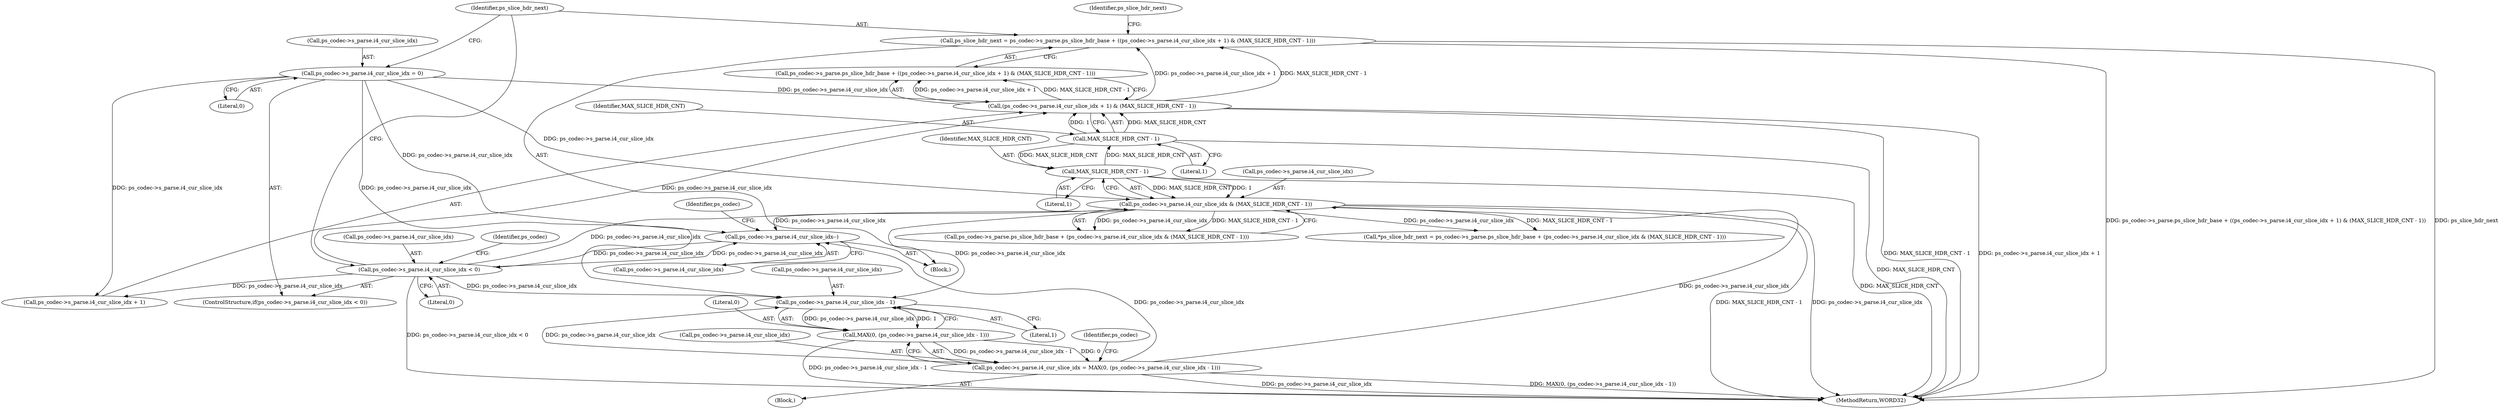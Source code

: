 digraph "0_Android_87fb7909c49e6a4510ba86ace1ffc83459c7e1b9@pointer" {
"1001044" [label="(Call,ps_slice_hdr_next = ps_codec->s_parse.ps_slice_hdr_base + ((ps_codec->s_parse.i4_cur_slice_idx + 1) & (MAX_SLICE_HDR_CNT - 1)))"];
"1001052" [label="(Call,(ps_codec->s_parse.i4_cur_slice_idx + 1) & (MAX_SLICE_HDR_CNT - 1))"];
"1001037" [label="(Call,ps_codec->s_parse.i4_cur_slice_idx = 0)"];
"1001030" [label="(Call,ps_codec->s_parse.i4_cur_slice_idx < 0)"];
"1001023" [label="(Call,ps_codec->s_parse.i4_cur_slice_idx--)"];
"1001090" [label="(Call,ps_codec->s_parse.i4_cur_slice_idx = MAX(0, (ps_codec->s_parse.i4_cur_slice_idx - 1)))"];
"1001096" [label="(Call,MAX(0, (ps_codec->s_parse.i4_cur_slice_idx - 1)))"];
"1001098" [label="(Call,ps_codec->s_parse.i4_cur_slice_idx - 1)"];
"1000818" [label="(Call,ps_codec->s_parse.i4_cur_slice_idx & (MAX_SLICE_HDR_CNT - 1))"];
"1000824" [label="(Call,MAX_SLICE_HDR_CNT - 1)"];
"1001060" [label="(Call,MAX_SLICE_HDR_CNT - 1)"];
"1001065" [label="(Identifier,ps_slice_hdr_next)"];
"1001037" [label="(Call,ps_codec->s_parse.i4_cur_slice_idx = 0)"];
"1001043" [label="(Literal,0)"];
"1000826" [label="(Literal,1)"];
"1001033" [label="(Identifier,ps_codec)"];
"1001044" [label="(Call,ps_slice_hdr_next = ps_codec->s_parse.ps_slice_hdr_base + ((ps_codec->s_parse.i4_cur_slice_idx + 1) & (MAX_SLICE_HDR_CNT - 1)))"];
"1001107" [label="(Identifier,ps_codec)"];
"1001052" [label="(Call,(ps_codec->s_parse.i4_cur_slice_idx + 1) & (MAX_SLICE_HDR_CNT - 1))"];
"1001038" [label="(Call,ps_codec->s_parse.i4_cur_slice_idx)"];
"1001060" [label="(Call,MAX_SLICE_HDR_CNT - 1)"];
"1001061" [label="(Identifier,MAX_SLICE_HDR_CNT)"];
"1000824" [label="(Call,MAX_SLICE_HDR_CNT - 1)"];
"1000810" [label="(Call,*ps_slice_hdr_next = ps_codec->s_parse.ps_slice_hdr_base + (ps_codec->s_parse.i4_cur_slice_idx & (MAX_SLICE_HDR_CNT - 1)))"];
"1001031" [label="(Call,ps_codec->s_parse.i4_cur_slice_idx)"];
"1001918" [label="(MethodReturn,WORD32)"];
"1001030" [label="(Call,ps_codec->s_parse.i4_cur_slice_idx < 0)"];
"1000818" [label="(Call,ps_codec->s_parse.i4_cur_slice_idx & (MAX_SLICE_HDR_CNT - 1))"];
"1001090" [label="(Call,ps_codec->s_parse.i4_cur_slice_idx = MAX(0, (ps_codec->s_parse.i4_cur_slice_idx - 1)))"];
"1000819" [label="(Call,ps_codec->s_parse.i4_cur_slice_idx)"];
"1001096" [label="(Call,MAX(0, (ps_codec->s_parse.i4_cur_slice_idx - 1)))"];
"1001053" [label="(Call,ps_codec->s_parse.i4_cur_slice_idx + 1)"];
"1001040" [label="(Identifier,ps_codec)"];
"1001104" [label="(Literal,1)"];
"1001062" [label="(Literal,1)"];
"1001029" [label="(ControlStructure,if(ps_codec->s_parse.i4_cur_slice_idx < 0))"];
"1001099" [label="(Call,ps_codec->s_parse.i4_cur_slice_idx)"];
"1001036" [label="(Literal,0)"];
"1001023" [label="(Call,ps_codec->s_parse.i4_cur_slice_idx--)"];
"1000812" [label="(Call,ps_codec->s_parse.ps_slice_hdr_base + (ps_codec->s_parse.i4_cur_slice_idx & (MAX_SLICE_HDR_CNT - 1)))"];
"1001024" [label="(Call,ps_codec->s_parse.i4_cur_slice_idx)"];
"1001045" [label="(Identifier,ps_slice_hdr_next)"];
"1001046" [label="(Call,ps_codec->s_parse.ps_slice_hdr_base + ((ps_codec->s_parse.i4_cur_slice_idx + 1) & (MAX_SLICE_HDR_CNT - 1)))"];
"1001097" [label="(Literal,0)"];
"1001089" [label="(Block,)"];
"1001098" [label="(Call,ps_codec->s_parse.i4_cur_slice_idx - 1)"];
"1000825" [label="(Identifier,MAX_SLICE_HDR_CNT)"];
"1001021" [label="(Block,)"];
"1001091" [label="(Call,ps_codec->s_parse.i4_cur_slice_idx)"];
"1001044" -> "1001021"  [label="AST: "];
"1001044" -> "1001046"  [label="CFG: "];
"1001045" -> "1001044"  [label="AST: "];
"1001046" -> "1001044"  [label="AST: "];
"1001065" -> "1001044"  [label="CFG: "];
"1001044" -> "1001918"  [label="DDG: ps_slice_hdr_next"];
"1001044" -> "1001918"  [label="DDG: ps_codec->s_parse.ps_slice_hdr_base + ((ps_codec->s_parse.i4_cur_slice_idx + 1) & (MAX_SLICE_HDR_CNT - 1))"];
"1001052" -> "1001044"  [label="DDG: ps_codec->s_parse.i4_cur_slice_idx + 1"];
"1001052" -> "1001044"  [label="DDG: MAX_SLICE_HDR_CNT - 1"];
"1001052" -> "1001046"  [label="AST: "];
"1001052" -> "1001060"  [label="CFG: "];
"1001053" -> "1001052"  [label="AST: "];
"1001060" -> "1001052"  [label="AST: "];
"1001046" -> "1001052"  [label="CFG: "];
"1001052" -> "1001918"  [label="DDG: MAX_SLICE_HDR_CNT - 1"];
"1001052" -> "1001918"  [label="DDG: ps_codec->s_parse.i4_cur_slice_idx + 1"];
"1001052" -> "1001046"  [label="DDG: ps_codec->s_parse.i4_cur_slice_idx + 1"];
"1001052" -> "1001046"  [label="DDG: MAX_SLICE_HDR_CNT - 1"];
"1001037" -> "1001052"  [label="DDG: ps_codec->s_parse.i4_cur_slice_idx"];
"1001030" -> "1001052"  [label="DDG: ps_codec->s_parse.i4_cur_slice_idx"];
"1001060" -> "1001052"  [label="DDG: MAX_SLICE_HDR_CNT"];
"1001060" -> "1001052"  [label="DDG: 1"];
"1001037" -> "1001029"  [label="AST: "];
"1001037" -> "1001043"  [label="CFG: "];
"1001038" -> "1001037"  [label="AST: "];
"1001043" -> "1001037"  [label="AST: "];
"1001045" -> "1001037"  [label="CFG: "];
"1001037" -> "1000818"  [label="DDG: ps_codec->s_parse.i4_cur_slice_idx"];
"1001037" -> "1001023"  [label="DDG: ps_codec->s_parse.i4_cur_slice_idx"];
"1001037" -> "1001053"  [label="DDG: ps_codec->s_parse.i4_cur_slice_idx"];
"1001037" -> "1001098"  [label="DDG: ps_codec->s_parse.i4_cur_slice_idx"];
"1001030" -> "1001029"  [label="AST: "];
"1001030" -> "1001036"  [label="CFG: "];
"1001031" -> "1001030"  [label="AST: "];
"1001036" -> "1001030"  [label="AST: "];
"1001040" -> "1001030"  [label="CFG: "];
"1001045" -> "1001030"  [label="CFG: "];
"1001030" -> "1001918"  [label="DDG: ps_codec->s_parse.i4_cur_slice_idx < 0"];
"1001030" -> "1000818"  [label="DDG: ps_codec->s_parse.i4_cur_slice_idx"];
"1001030" -> "1001023"  [label="DDG: ps_codec->s_parse.i4_cur_slice_idx"];
"1001023" -> "1001030"  [label="DDG: ps_codec->s_parse.i4_cur_slice_idx"];
"1001030" -> "1001053"  [label="DDG: ps_codec->s_parse.i4_cur_slice_idx"];
"1001030" -> "1001098"  [label="DDG: ps_codec->s_parse.i4_cur_slice_idx"];
"1001023" -> "1001021"  [label="AST: "];
"1001023" -> "1001024"  [label="CFG: "];
"1001024" -> "1001023"  [label="AST: "];
"1001033" -> "1001023"  [label="CFG: "];
"1001090" -> "1001023"  [label="DDG: ps_codec->s_parse.i4_cur_slice_idx"];
"1000818" -> "1001023"  [label="DDG: ps_codec->s_parse.i4_cur_slice_idx"];
"1001090" -> "1001089"  [label="AST: "];
"1001090" -> "1001096"  [label="CFG: "];
"1001091" -> "1001090"  [label="AST: "];
"1001096" -> "1001090"  [label="AST: "];
"1001107" -> "1001090"  [label="CFG: "];
"1001090" -> "1001918"  [label="DDG: ps_codec->s_parse.i4_cur_slice_idx"];
"1001090" -> "1001918"  [label="DDG: MAX(0, (ps_codec->s_parse.i4_cur_slice_idx - 1))"];
"1001090" -> "1000818"  [label="DDG: ps_codec->s_parse.i4_cur_slice_idx"];
"1001096" -> "1001090"  [label="DDG: 0"];
"1001096" -> "1001090"  [label="DDG: ps_codec->s_parse.i4_cur_slice_idx - 1"];
"1001090" -> "1001098"  [label="DDG: ps_codec->s_parse.i4_cur_slice_idx"];
"1001096" -> "1001098"  [label="CFG: "];
"1001097" -> "1001096"  [label="AST: "];
"1001098" -> "1001096"  [label="AST: "];
"1001096" -> "1001918"  [label="DDG: ps_codec->s_parse.i4_cur_slice_idx - 1"];
"1001098" -> "1001096"  [label="DDG: ps_codec->s_parse.i4_cur_slice_idx"];
"1001098" -> "1001096"  [label="DDG: 1"];
"1001098" -> "1001104"  [label="CFG: "];
"1001099" -> "1001098"  [label="AST: "];
"1001104" -> "1001098"  [label="AST: "];
"1000818" -> "1001098"  [label="DDG: ps_codec->s_parse.i4_cur_slice_idx"];
"1000818" -> "1000812"  [label="AST: "];
"1000818" -> "1000824"  [label="CFG: "];
"1000819" -> "1000818"  [label="AST: "];
"1000824" -> "1000818"  [label="AST: "];
"1000812" -> "1000818"  [label="CFG: "];
"1000818" -> "1001918"  [label="DDG: MAX_SLICE_HDR_CNT - 1"];
"1000818" -> "1001918"  [label="DDG: ps_codec->s_parse.i4_cur_slice_idx"];
"1000818" -> "1000810"  [label="DDG: ps_codec->s_parse.i4_cur_slice_idx"];
"1000818" -> "1000810"  [label="DDG: MAX_SLICE_HDR_CNT - 1"];
"1000818" -> "1000812"  [label="DDG: ps_codec->s_parse.i4_cur_slice_idx"];
"1000818" -> "1000812"  [label="DDG: MAX_SLICE_HDR_CNT - 1"];
"1000824" -> "1000818"  [label="DDG: MAX_SLICE_HDR_CNT"];
"1000824" -> "1000818"  [label="DDG: 1"];
"1000824" -> "1000826"  [label="CFG: "];
"1000825" -> "1000824"  [label="AST: "];
"1000826" -> "1000824"  [label="AST: "];
"1000824" -> "1001918"  [label="DDG: MAX_SLICE_HDR_CNT"];
"1001060" -> "1000824"  [label="DDG: MAX_SLICE_HDR_CNT"];
"1000824" -> "1001060"  [label="DDG: MAX_SLICE_HDR_CNT"];
"1001060" -> "1001062"  [label="CFG: "];
"1001061" -> "1001060"  [label="AST: "];
"1001062" -> "1001060"  [label="AST: "];
"1001060" -> "1001918"  [label="DDG: MAX_SLICE_HDR_CNT"];
}
